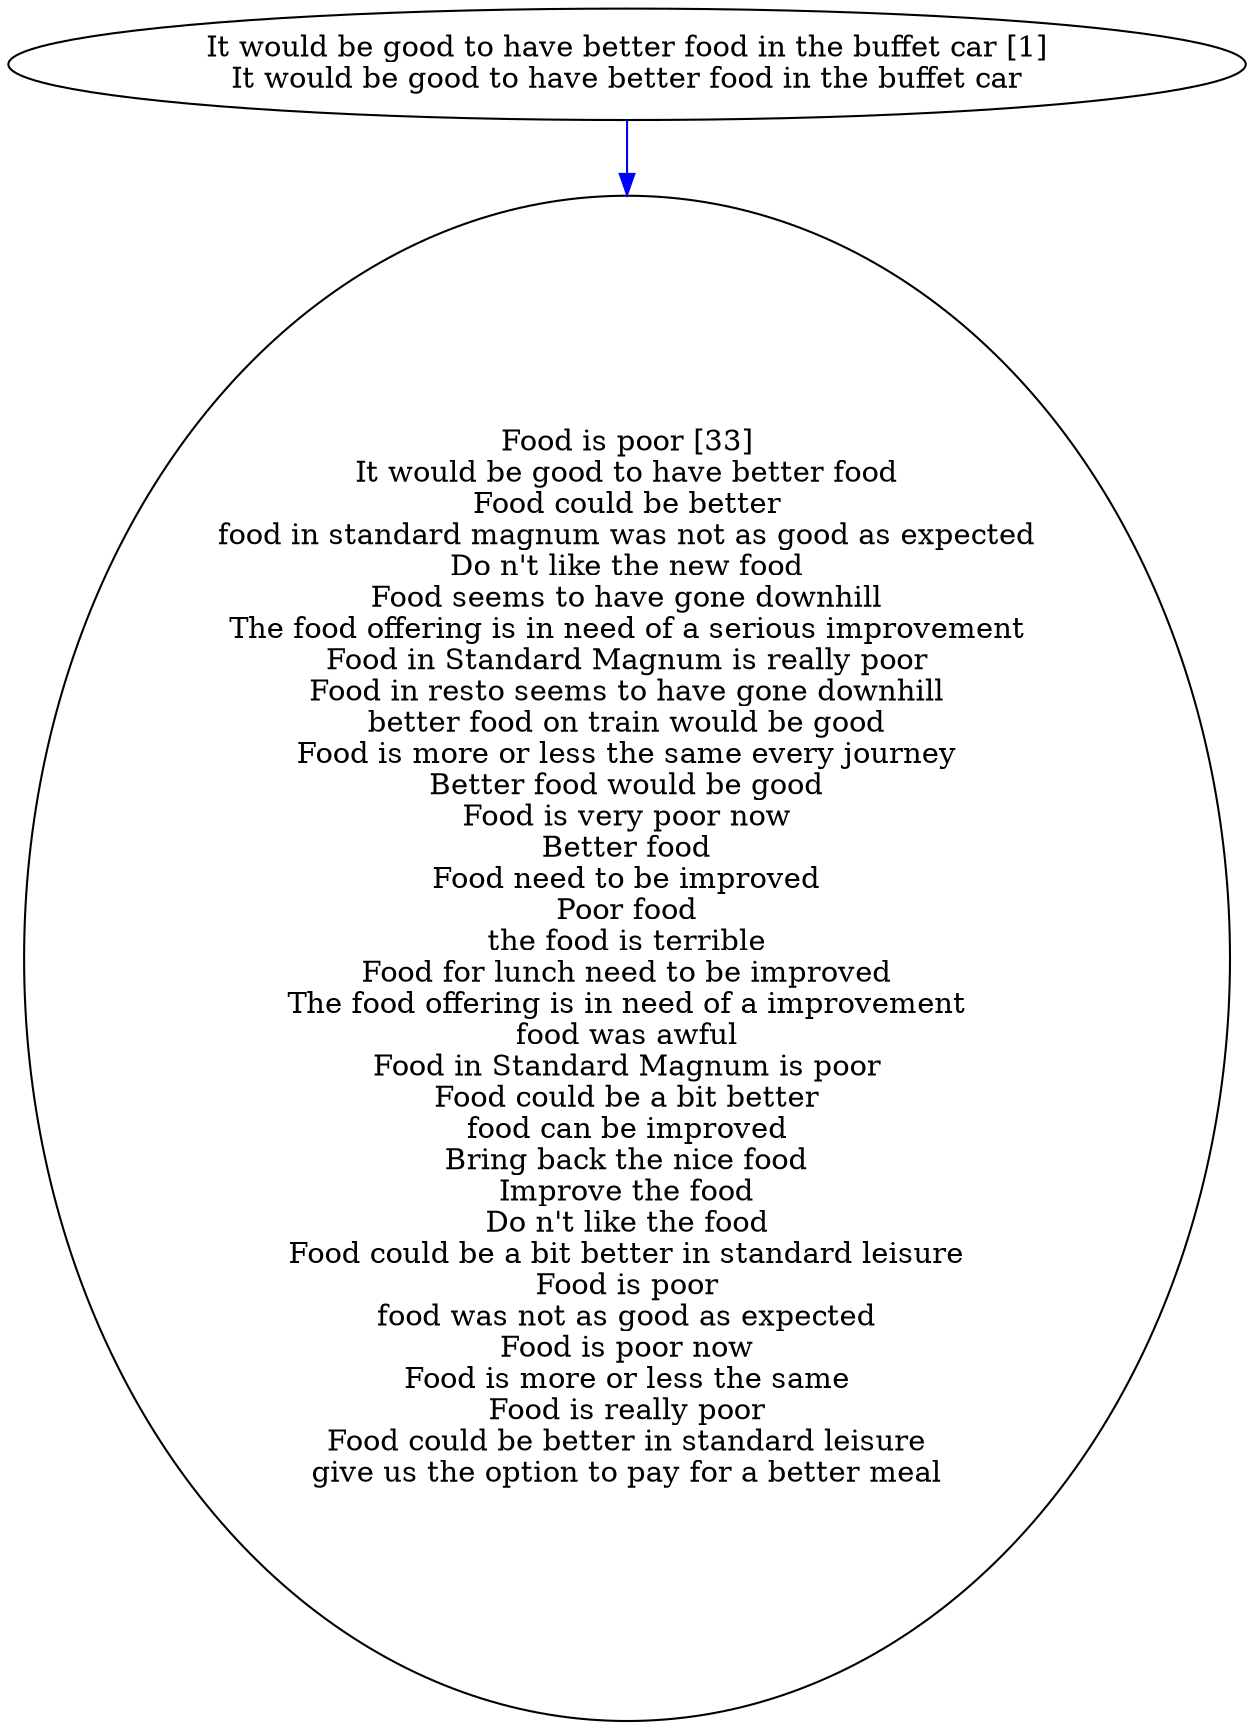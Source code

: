 digraph collapsedGraph {
"Food is poor [33]\nIt would be good to have better food\nFood could be better\nfood in standard magnum was not as good as expected\nDo n't like the new food\nFood seems to have gone downhill\nThe food offering is in need of a serious improvement\nFood in Standard Magnum is really poor\nFood in resto seems to have gone downhill\nbetter food on train would be good\nFood is more or less the same every journey\nBetter food would be good\nFood is very poor now\nBetter food\nFood need to be improved\nPoor food\nthe food is terrible\nFood for lunch need to be improved\nThe food offering is in need of a improvement\nfood was awful\nFood in Standard Magnum is poor\nFood could be a bit better\nfood can be improved\nBring back the nice food\nImprove the food\nDo n't like the food\nFood could be a bit better in standard leisure\nFood is poor\nfood was not as good as expected\nFood is poor now\nFood is more or less the same\nFood is really poor\nFood could be better in standard leisure\ngive us the option to pay for a better meal""It would be good to have better food in the buffet car [1]\nIt would be good to have better food in the buffet car""It would be good to have better food in the buffet car [1]\nIt would be good to have better food in the buffet car" -> "Food is poor [33]\nIt would be good to have better food\nFood could be better\nfood in standard magnum was not as good as expected\nDo n't like the new food\nFood seems to have gone downhill\nThe food offering is in need of a serious improvement\nFood in Standard Magnum is really poor\nFood in resto seems to have gone downhill\nbetter food on train would be good\nFood is more or less the same every journey\nBetter food would be good\nFood is very poor now\nBetter food\nFood need to be improved\nPoor food\nthe food is terrible\nFood for lunch need to be improved\nThe food offering is in need of a improvement\nfood was awful\nFood in Standard Magnum is poor\nFood could be a bit better\nfood can be improved\nBring back the nice food\nImprove the food\nDo n't like the food\nFood could be a bit better in standard leisure\nFood is poor\nfood was not as good as expected\nFood is poor now\nFood is more or less the same\nFood is really poor\nFood could be better in standard leisure\ngive us the option to pay for a better meal" [color=blue]
}